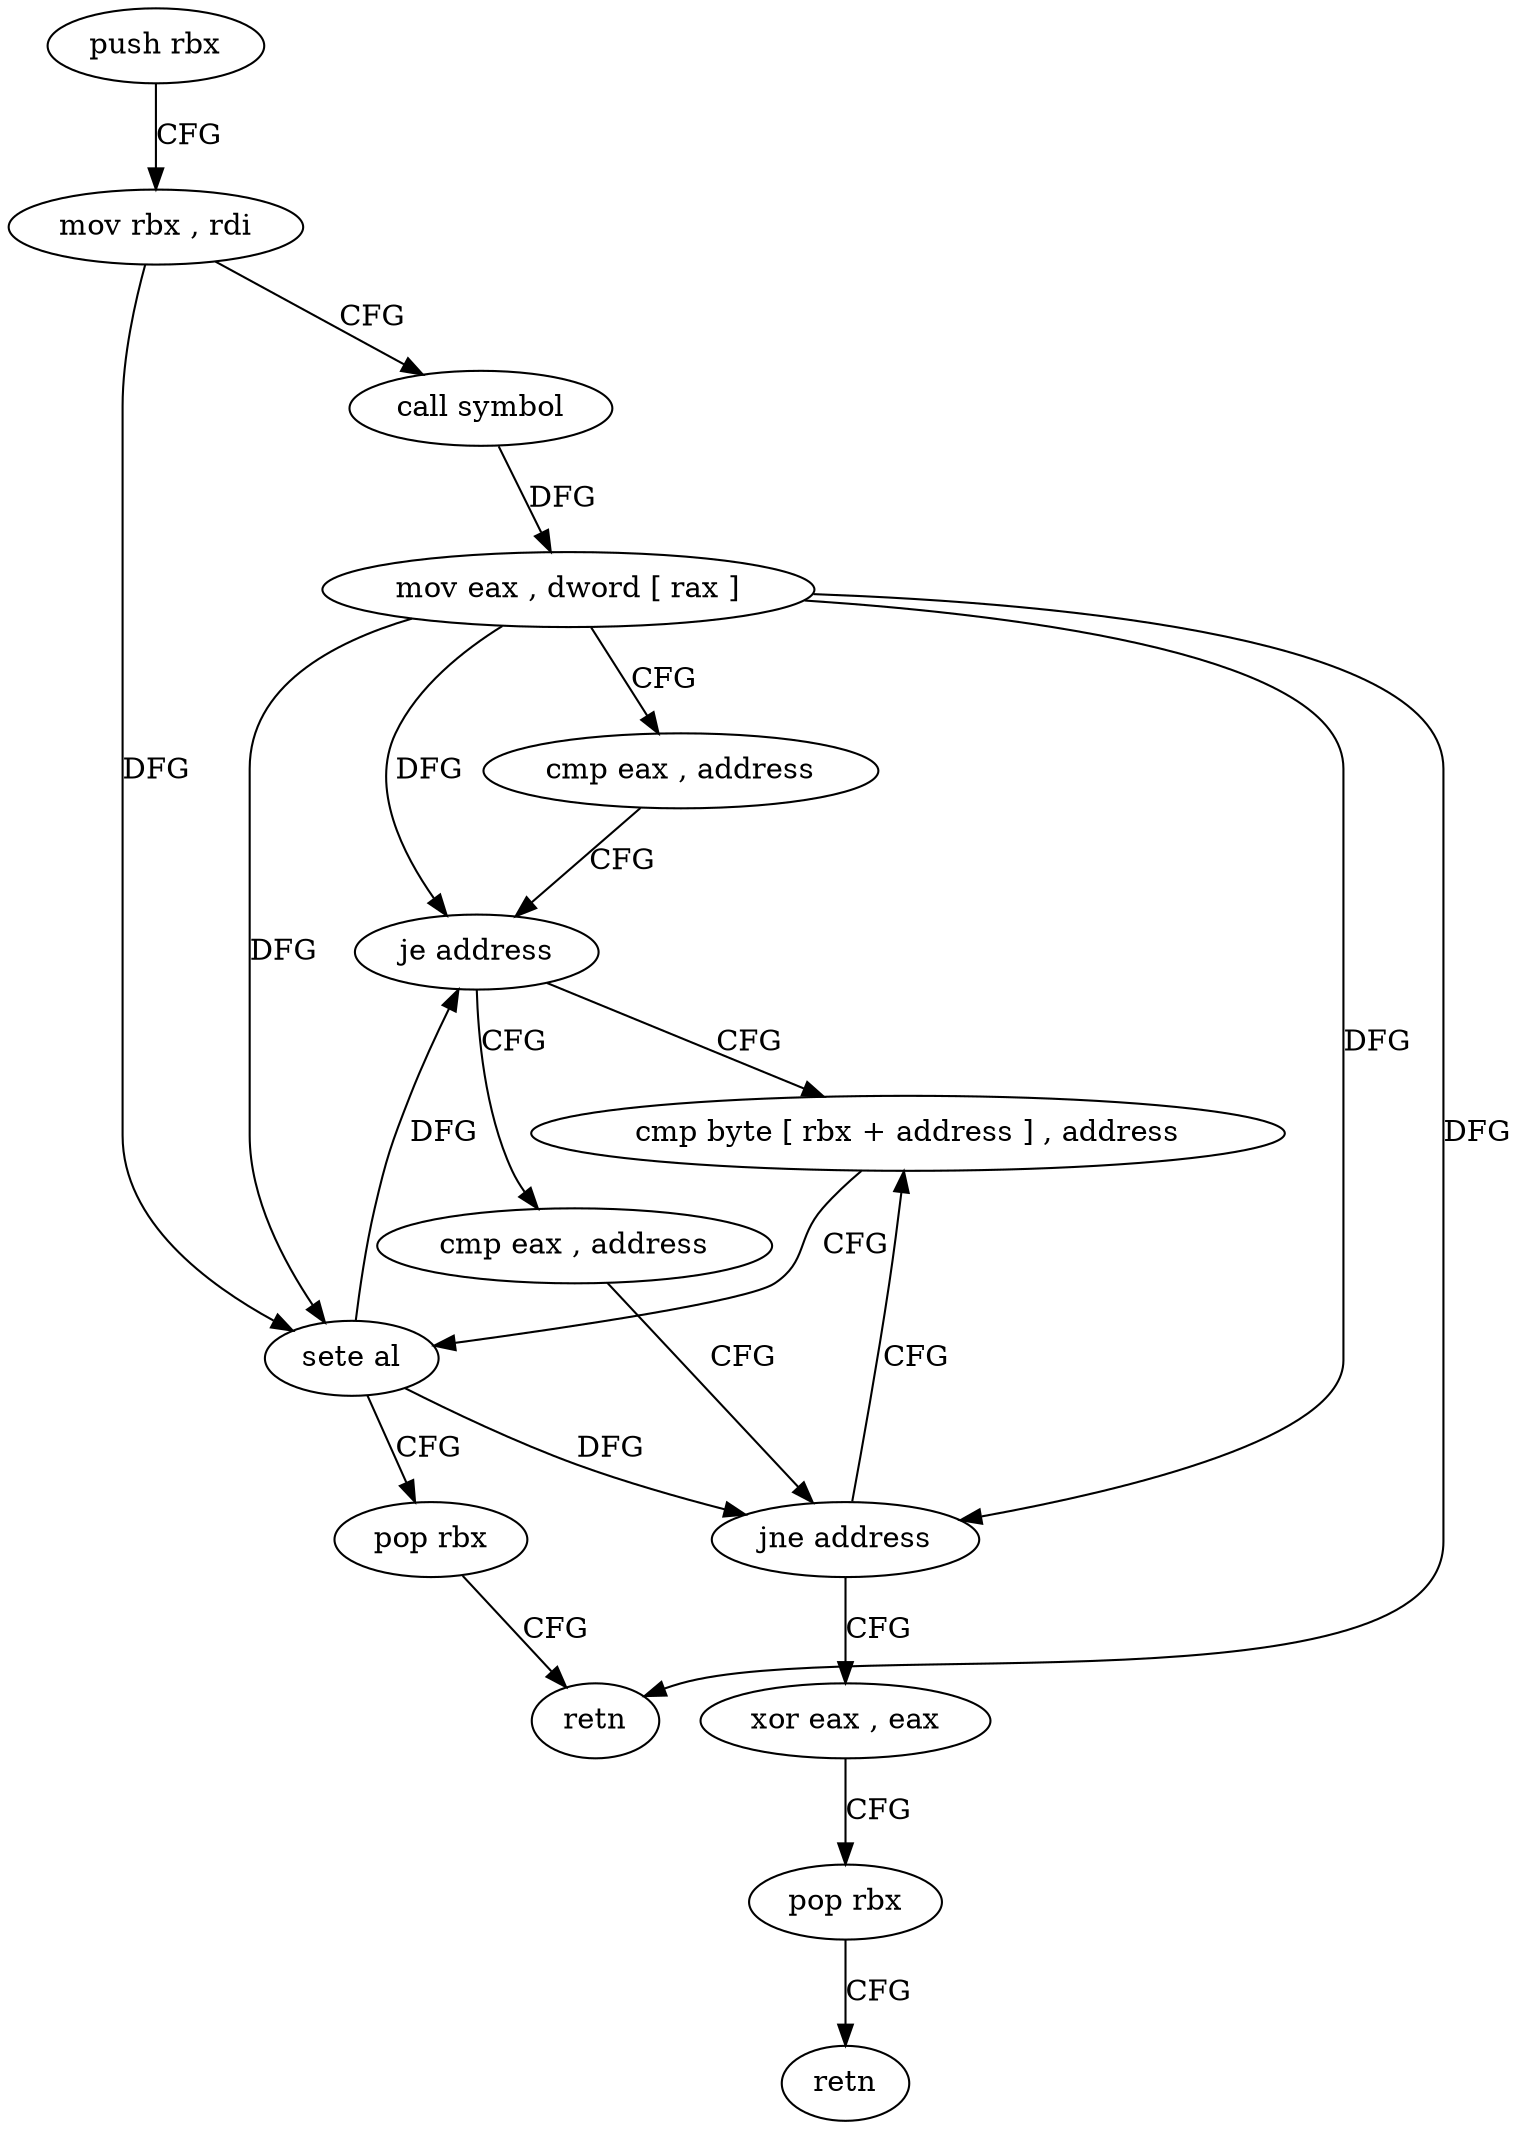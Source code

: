 digraph "func" {
"4219168" [label = "push rbx" ]
"4219169" [label = "mov rbx , rdi" ]
"4219172" [label = "call symbol" ]
"4219177" [label = "mov eax , dword [ rax ]" ]
"4219179" [label = "cmp eax , address" ]
"4219182" [label = "je address" ]
"4219189" [label = "cmp byte [ rbx + address ] , address" ]
"4219184" [label = "cmp eax , address" ]
"4219193" [label = "sete al" ]
"4219196" [label = "pop rbx" ]
"4219197" [label = "retn" ]
"4219187" [label = "jne address" ]
"4219198" [label = "xor eax , eax" ]
"4219200" [label = "pop rbx" ]
"4219201" [label = "retn" ]
"4219168" -> "4219169" [ label = "CFG" ]
"4219169" -> "4219172" [ label = "CFG" ]
"4219169" -> "4219193" [ label = "DFG" ]
"4219172" -> "4219177" [ label = "DFG" ]
"4219177" -> "4219179" [ label = "CFG" ]
"4219177" -> "4219182" [ label = "DFG" ]
"4219177" -> "4219193" [ label = "DFG" ]
"4219177" -> "4219197" [ label = "DFG" ]
"4219177" -> "4219187" [ label = "DFG" ]
"4219179" -> "4219182" [ label = "CFG" ]
"4219182" -> "4219189" [ label = "CFG" ]
"4219182" -> "4219184" [ label = "CFG" ]
"4219189" -> "4219193" [ label = "CFG" ]
"4219184" -> "4219187" [ label = "CFG" ]
"4219193" -> "4219196" [ label = "CFG" ]
"4219193" -> "4219182" [ label = "DFG" ]
"4219193" -> "4219187" [ label = "DFG" ]
"4219196" -> "4219197" [ label = "CFG" ]
"4219187" -> "4219198" [ label = "CFG" ]
"4219187" -> "4219189" [ label = "CFG" ]
"4219198" -> "4219200" [ label = "CFG" ]
"4219200" -> "4219201" [ label = "CFG" ]
}
